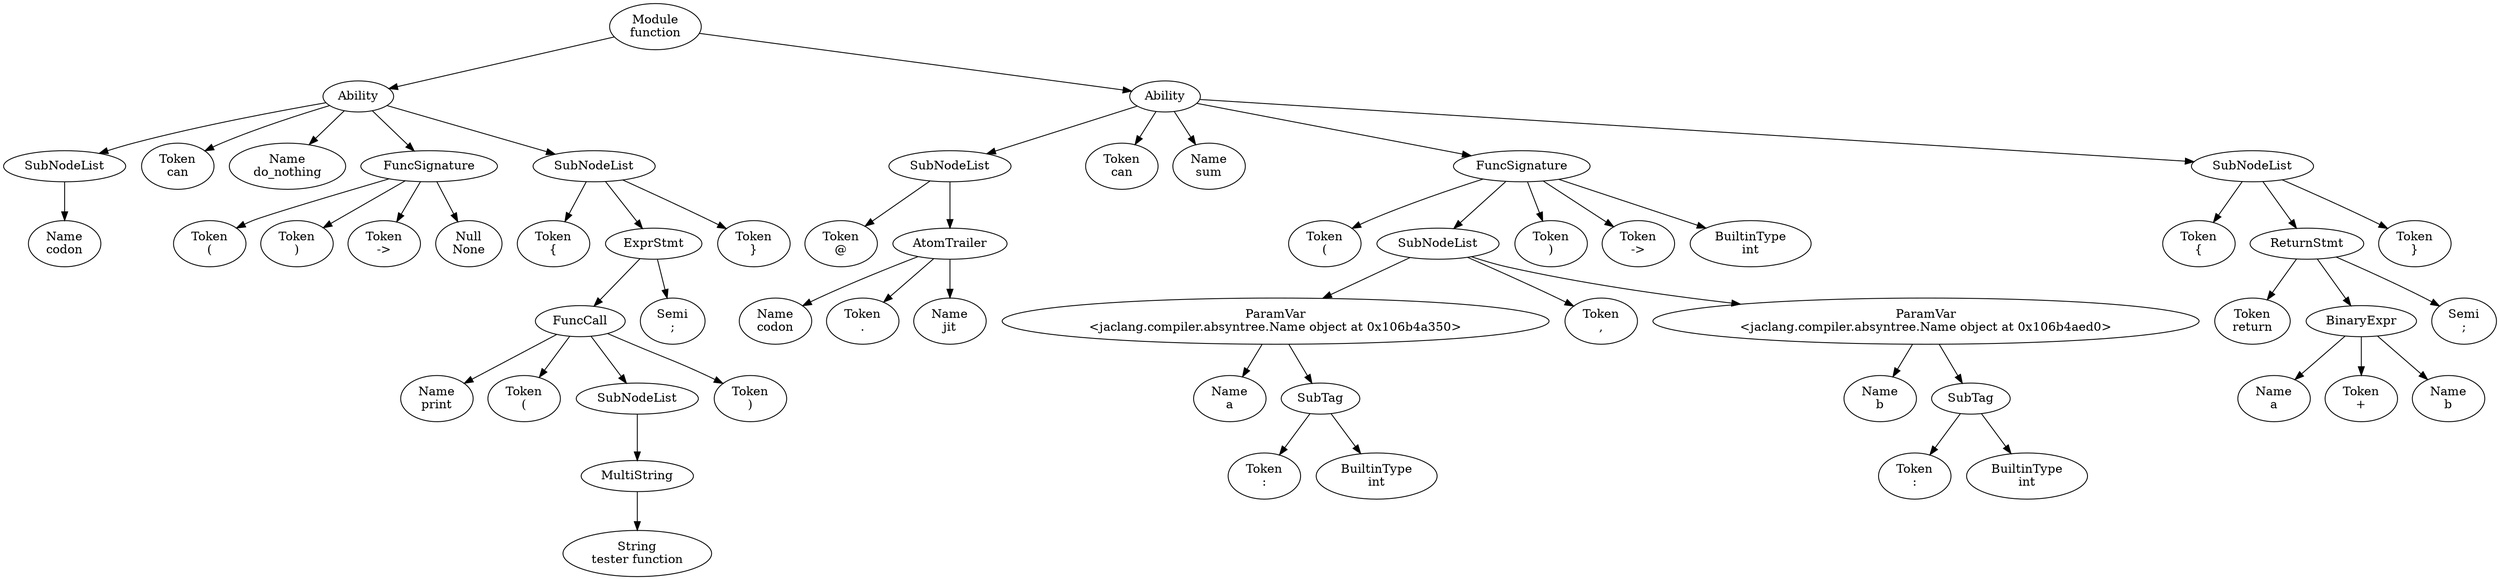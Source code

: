 digraph G {
  node0 [label="Module\nfunction"];
  node1 [label="Ability"];
  node0 -> node1;
  node2 [label="SubNodeList"];
  node1 -> node2;
  node3 [label="Name\ncodon"];
  node2 -> node3;
  node4 [label="Token\ncan"];
  node1 -> node4;
  node5 [label="Name\ndo_nothing"];
  node1 -> node5;
  node6 [label="FuncSignature"];
  node1 -> node6;
  node7 [label="Token\n("];
  node6 -> node7;
  node8 [label="Token\n)"];
  node6 -> node8;
  node9 [label="Token\n->"];
  node6 -> node9;
  node10 [label="Null\nNone"];
  node6 -> node10;
  node11 [label="SubNodeList"];
  node1 -> node11;
  node12 [label="Token\n{"];
  node11 -> node12;
  node13 [label="ExprStmt"];
  node11 -> node13;
  node14 [label="FuncCall"];
  node13 -> node14;
  node15 [label="Name\nprint"];
  node14 -> node15;
  node16 [label="Token\n("];
  node14 -> node16;
  node17 [label="SubNodeList"];
  node14 -> node17;
  node18 [label="MultiString"];
  node17 -> node18;
  node19 [label="String\ntester function"];
  node18 -> node19;
  node20 [label="Token\n)"];
  node14 -> node20;
  node21 [label="Semi\n;"];
  node13 -> node21;
  node22 [label="Token\n}"];
  node11 -> node22;
  node23 [label="Ability"];
  node0 -> node23;
  node24 [label="SubNodeList"];
  node23 -> node24;
  node25 [label="Token\n@"];
  node24 -> node25;
  node26 [label="AtomTrailer"];
  node24 -> node26;
  node27 [label="Name\ncodon"];
  node26 -> node27;
  node28 [label="Token\n."];
  node26 -> node28;
  node29 [label="Name\njit"];
  node26 -> node29;
  node30 [label="Token\ncan"];
  node23 -> node30;
  node31 [label="Name\nsum"];
  node23 -> node31;
  node32 [label="FuncSignature"];
  node23 -> node32;
  node33 [label="Token\n("];
  node32 -> node33;
  node34 [label="SubNodeList"];
  node32 -> node34;
  node35 [label="ParamVar\n<jaclang.compiler.absyntree.Name object at 0x106b4a350>"];
  node34 -> node35;
  node36 [label="Name\na"];
  node35 -> node36;
  node37 [label="SubTag"];
  node35 -> node37;
  node38 [label="Token\n:"];
  node37 -> node38;
  node39 [label="BuiltinType\nint"];
  node37 -> node39;
  node40 [label="Token\n,"];
  node34 -> node40;
  node41 [label="ParamVar\n<jaclang.compiler.absyntree.Name object at 0x106b4aed0>"];
  node34 -> node41;
  node42 [label="Name\nb"];
  node41 -> node42;
  node43 [label="SubTag"];
  node41 -> node43;
  node44 [label="Token\n:"];
  node43 -> node44;
  node45 [label="BuiltinType\nint"];
  node43 -> node45;
  node46 [label="Token\n)"];
  node32 -> node46;
  node47 [label="Token\n->"];
  node32 -> node47;
  node48 [label="BuiltinType\nint"];
  node32 -> node48;
  node49 [label="SubNodeList"];
  node23 -> node49;
  node50 [label="Token\n{"];
  node49 -> node50;
  node51 [label="ReturnStmt"];
  node49 -> node51;
  node52 [label="Token\nreturn"];
  node51 -> node52;
  node53 [label="BinaryExpr"];
  node51 -> node53;
  node54 [label="Name\na"];
  node53 -> node54;
  node55 [label="Token\n+"];
  node53 -> node55;
  node56 [label="Name\nb"];
  node53 -> node56;
  node57 [label="Semi\n;"];
  node51 -> node57;
  node58 [label="Token\n}"];
  node49 -> node58;
}